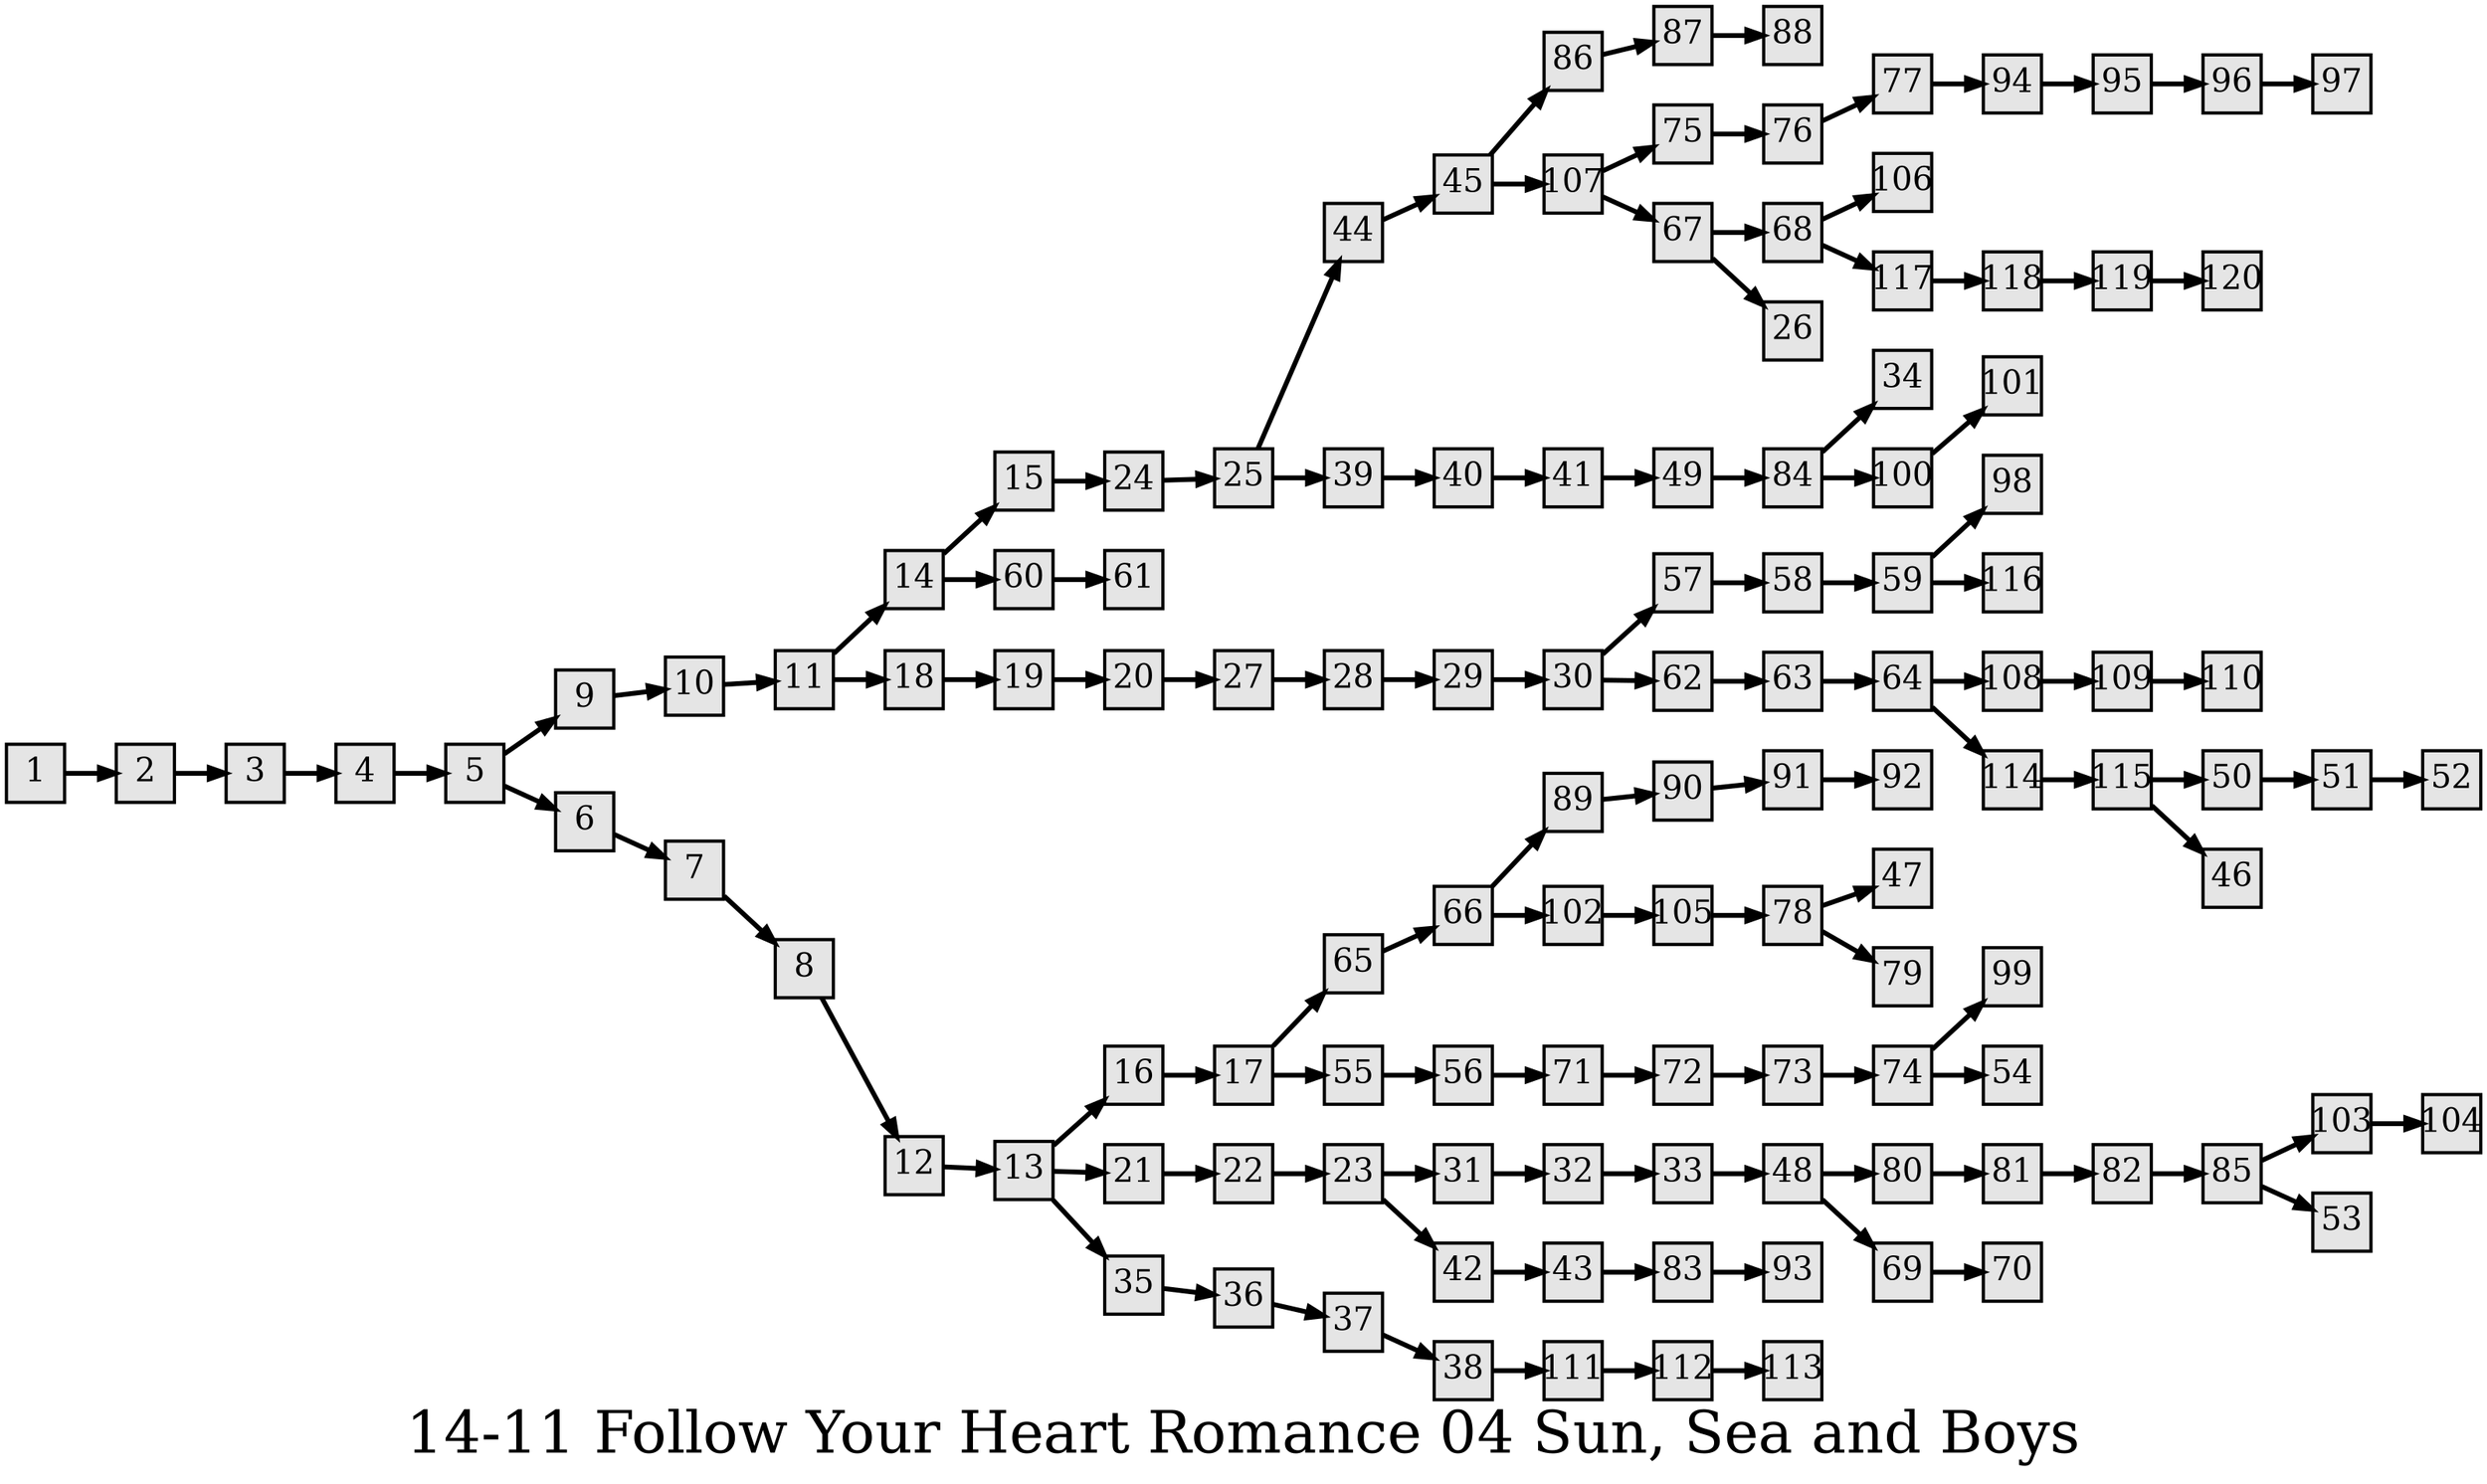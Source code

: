 digraph g{
  graph [ label="14-11 Follow Your Heart Romance 04 Sun, Sea and Boys" rankdir=LR, ordering=out, fontsize=36, nodesep="0.35", ranksep="0.45"];
  node  [shape=rect, penwidth=2, fontsize=20, style=filled, fillcolor=grey90, margin="0,0", labelfloat=true, regular=true, fixedsize=true];
  edge  [labelfloat=true, penwidth=3, fontsize=12];
  1 -> 2;
  2 -> 3;
  3 -> 4;
  4 -> 5;
  5 -> 9;
  5 -> 6;
  6 -> 7;
  7 -> 8;
  8 -> 12;
  9 -> 10;
  10 -> 11;
  11 -> 14;
  11 -> 18;
  12 -> 13;
  13 -> 16;
  13 -> 21;
  13 -> 35;
  14 -> 15;
  15 -> 24;
  16 -> 17;
  17 -> 65;
  17 -> 55;
  18 -> 19;
  19 -> 20;
  20 -> 27;
  21 -> 22;
  22 -> 23;
  23 -> 31;
  23 -> 42;
  24 -> 25;
  25 -> 44;
  25 -> 39;
  26;
  27 -> 28;
  28 -> 29;
  29 -> 30;
  30 -> 57;
  30 -> 62;
  31 -> 32;
  32 -> 33;
  33 -> 48;
  34;
  35 -> 36;
  36 -> 37;
  37 -> 38;
  38 -> 111;
  39 -> 40;
  40 -> 41;
  41 -> 49;
  42 -> 43;
  43 -> 83;
  44 -> 45;
  45 -> 86;
  45 -> 107;
  46;
  47;
  48 -> 80;
  48 -> 69;
  49 -> 84;
  50 -> 51;
  51 -> 52;
  52;
  53;
  54;
  55 -> 56;
  56 -> 71;
  57 -> 58;
  58 -> 59;
  59 -> 98;
  59 -> 116;
  60 -> 61;
  61;
  62 -> 63;
  63 -> 64;
  64 -> 108;
  64 -> 114;
  65 -> 66;
  66 -> 89;
  66 -> 102;
  67 -> 68;
  67 -> 26;
  68 -> 106;
  68 -> 117;
  69 -> 70;
  70;
  71 -> 72;
  72 -> 73;
  73 -> 74;
  74 -> 99;
  74 -> 54;
  75 -> 76;
  76 -> 77;
  77 -> 94;
  78 -> 47;
  78 -> 79;
  79;
  80 -> 81;
  81 -> 82;
  82 -> 85;
  83 -> 93;
  84 -> 34;
  84 -> 100;
  85 -> 103;
  85 -> 53;
  86 -> 87;
  87 -> 88;
  88;
  89 -> 90;
  90 -> 91;
  91 -> 92;
  92;
  93;
  94 -> 95;
  95 -> 96;
  96 -> 97;
  97;
  98;
  99;
  100 -> 101;
  101;
  102 -> 105;
  103 -> 104;
  14 -> 60;
  105 -> 78;
  106;
  107 -> 75;
  107 -> 67;
  108 -> 109;
  109 -> 110;
  110;
  111 -> 112;
  112 -> 113;
  113;
  114 -> 115;
  115 -> 50;
  115 -> 46;
  116;
  117 -> 118;
  118 -> 119;
  119 -> 120;
  120;
}

